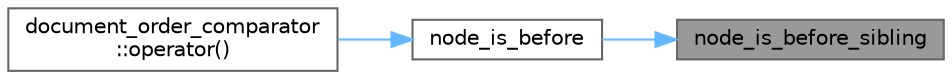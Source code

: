 digraph "node_is_before_sibling"
{
 // INTERACTIVE_SVG=YES
 // LATEX_PDF_SIZE
  bgcolor="transparent";
  edge [fontname=Helvetica,fontsize=10,labelfontname=Helvetica,labelfontsize=10];
  node [fontname=Helvetica,fontsize=10,shape=box,height=0.2,width=0.4];
  rankdir="RL";
  Node1 [id="Node000001",label="node_is_before_sibling",height=0.2,width=0.4,color="gray40", fillcolor="grey60", style="filled", fontcolor="black",tooltip=" "];
  Node1 -> Node2 [id="edge1_Node000001_Node000002",dir="back",color="steelblue1",style="solid",tooltip=" "];
  Node2 [id="Node000002",label="node_is_before",height=0.2,width=0.4,color="grey40", fillcolor="white", style="filled",URL="$db/d20/pugixml_8cpp.html#a61e6bdbd728baac0ec13dd4541c59160",tooltip=" "];
  Node2 -> Node3 [id="edge2_Node000002_Node000003",dir="back",color="steelblue1",style="solid",tooltip=" "];
  Node3 [id="Node000003",label="document_order_comparator\l::operator()",height=0.2,width=0.4,color="grey40", fillcolor="white", style="filled",URL="$d1/d2d/structdocument__order__comparator.html#ad9c64802ceb792edf2c10aaa7530d0a8",tooltip=" "];
}
